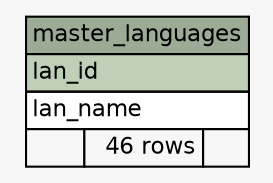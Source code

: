 // dot 2.2.1 on Windows 10 10.0
// SchemaSpy rev 590
digraph "master_languages" {
  graph [
    rankdir="RL"
    bgcolor="#f7f7f7"
    nodesep="0.18"
    ranksep="0.46"
    fontname="Helvetica"
    fontsize="11"
  ];
  node [
    fontname="Helvetica"
    fontsize="11"
    shape="plaintext"
  ];
  edge [
    arrowsize="0.8"
  ];
  "master_languages" [
    label=<
    <TABLE BORDER="0" CELLBORDER="1" CELLSPACING="0" BGCOLOR="#ffffff">
      <TR><TD COLSPAN="3" BGCOLOR="#9bab96" ALIGN="CENTER">master_languages</TD></TR>
      <TR><TD PORT="lan_id" COLSPAN="3" BGCOLOR="#bed1b8" ALIGN="LEFT">lan_id</TD></TR>
      <TR><TD PORT="lan_name" COLSPAN="3" ALIGN="LEFT">lan_name</TD></TR>
      <TR><TD ALIGN="LEFT" BGCOLOR="#f7f7f7">  </TD><TD ALIGN="RIGHT" BGCOLOR="#f7f7f7">46 rows</TD><TD ALIGN="RIGHT" BGCOLOR="#f7f7f7">  </TD></TR>
    </TABLE>>
    URL="tables/master_languages.html"
    tooltip="master_languages"
  ];
}
